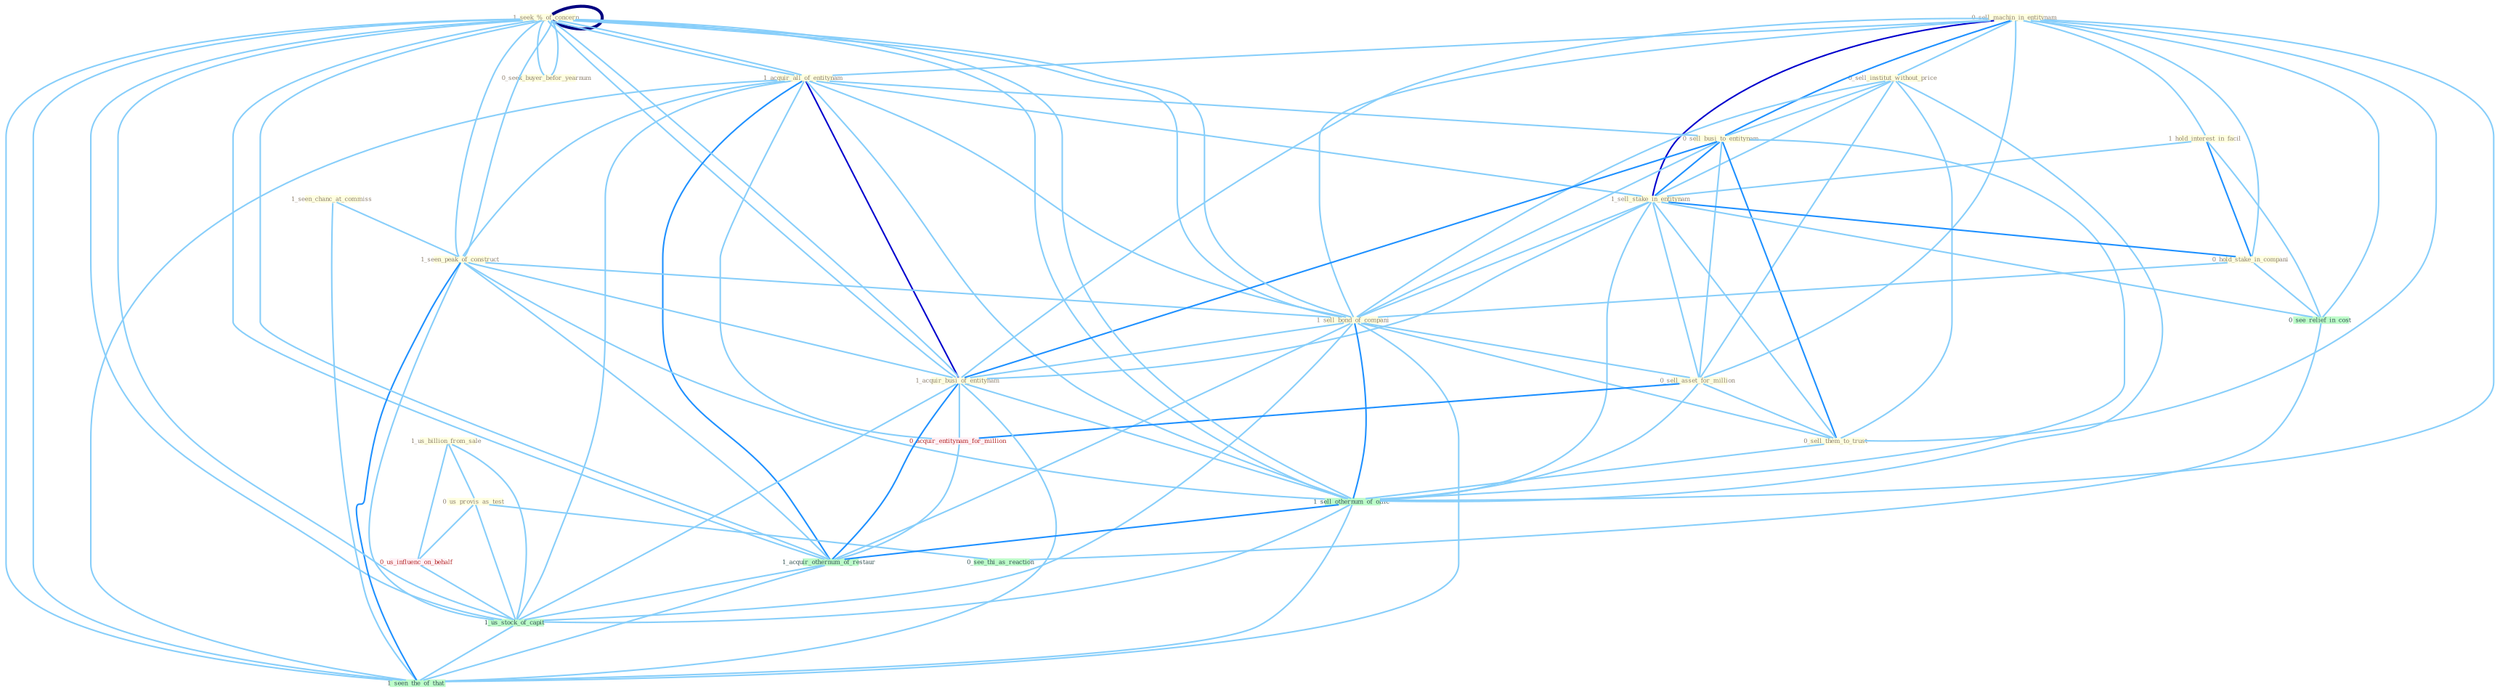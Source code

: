 Graph G{ 
    node
    [shape=polygon,style=filled,width=.5,height=.06,color="#BDFCC9",fixedsize=true,fontsize=4,
    fontcolor="#2f4f4f"];
    {node
    [color="#ffffe0", fontcolor="#8b7d6b"] "1_seek_%_of_concern " "0_sell_machin_in_entitynam " "1_acquir_all_of_entitynam " "0_seek_buyer_befor_yearnum " "1_seen_chanc_at_commiss " "0_sell_institut_without_price " "1_seen_peak_of_construct " "1_hold_interest_in_facil " "0_sell_busi_to_entitynam " "1_sell_stake_in_entitynam " "0_hold_stake_in_compani " "1_sell_bond_of_compani " "0_sell_asset_for_million " "1_us_billion_from_sale " "0_us_provis_as_test " "0_sell_them_to_trust " "1_acquir_busi_of_entitynam "}
{node [color="#fff0f5", fontcolor="#b22222"] "0_acquir_entitynam_for_million " "0_us_influenc_on_behalf "}
edge [color="#B0E2FF"];

	"1_seek_%_of_concern " -- "1_acquir_all_of_entitynam " [w="1", color="#87cefa" ];
	"1_seek_%_of_concern " -- "0_seek_buyer_befor_yearnum " [w="1", color="#87cefa" ];
	"1_seek_%_of_concern " -- "1_seen_peak_of_construct " [w="1", color="#87cefa" ];
	"1_seek_%_of_concern " -- "1_sell_bond_of_compani " [w="1", color="#87cefa" ];
	"1_seek_%_of_concern " -- "1_acquir_busi_of_entitynam " [w="1", color="#87cefa" ];
	"1_seek_%_of_concern " -- "1_sell_othernum_of_offic " [w="1", color="#87cefa" ];
	"1_seek_%_of_concern " -- "1_acquir_othernum_of_restaur " [w="1", color="#87cefa" ];
	"1_seek_%_of_concern " -- "1_us_stock_of_capit " [w="1", color="#87cefa" ];
	"1_seek_%_of_concern " -- "1_seek_%_of_concern " [w="4", style=bold, color="#000080", len=0.4];
	"1_seek_%_of_concern " -- "1_seen_the_of_that " [w="1", color="#87cefa" ];
	"0_sell_machin_in_entitynam " -- "1_acquir_all_of_entitynam " [w="1", color="#87cefa" ];
	"0_sell_machin_in_entitynam " -- "0_sell_institut_without_price " [w="1", color="#87cefa" ];
	"0_sell_machin_in_entitynam " -- "1_hold_interest_in_facil " [w="1", color="#87cefa" ];
	"0_sell_machin_in_entitynam " -- "0_sell_busi_to_entitynam " [w="2", color="#1e90ff" , len=0.8];
	"0_sell_machin_in_entitynam " -- "1_sell_stake_in_entitynam " [w="3", color="#0000cd" , len=0.6];
	"0_sell_machin_in_entitynam " -- "0_hold_stake_in_compani " [w="1", color="#87cefa" ];
	"0_sell_machin_in_entitynam " -- "1_sell_bond_of_compani " [w="1", color="#87cefa" ];
	"0_sell_machin_in_entitynam " -- "0_sell_asset_for_million " [w="1", color="#87cefa" ];
	"0_sell_machin_in_entitynam " -- "0_sell_them_to_trust " [w="1", color="#87cefa" ];
	"0_sell_machin_in_entitynam " -- "1_acquir_busi_of_entitynam " [w="1", color="#87cefa" ];
	"0_sell_machin_in_entitynam " -- "1_sell_othernum_of_offic " [w="1", color="#87cefa" ];
	"0_sell_machin_in_entitynam " -- "0_see_relief_in_cost " [w="1", color="#87cefa" ];
	"1_acquir_all_of_entitynam " -- "1_seen_peak_of_construct " [w="1", color="#87cefa" ];
	"1_acquir_all_of_entitynam " -- "0_sell_busi_to_entitynam " [w="1", color="#87cefa" ];
	"1_acquir_all_of_entitynam " -- "1_sell_stake_in_entitynam " [w="1", color="#87cefa" ];
	"1_acquir_all_of_entitynam " -- "1_sell_bond_of_compani " [w="1", color="#87cefa" ];
	"1_acquir_all_of_entitynam " -- "1_acquir_busi_of_entitynam " [w="3", color="#0000cd" , len=0.6];
	"1_acquir_all_of_entitynam " -- "0_acquir_entitynam_for_million " [w="1", color="#87cefa" ];
	"1_acquir_all_of_entitynam " -- "1_sell_othernum_of_offic " [w="1", color="#87cefa" ];
	"1_acquir_all_of_entitynam " -- "1_acquir_othernum_of_restaur " [w="2", color="#1e90ff" , len=0.8];
	"1_acquir_all_of_entitynam " -- "1_us_stock_of_capit " [w="1", color="#87cefa" ];
	"1_acquir_all_of_entitynam " -- "1_seek_%_of_concern " [w="1", color="#87cefa" ];
	"1_acquir_all_of_entitynam " -- "1_seen_the_of_that " [w="1", color="#87cefa" ];
	"0_seek_buyer_befor_yearnum " -- "1_seek_%_of_concern " [w="1", color="#87cefa" ];
	"1_seen_chanc_at_commiss " -- "1_seen_peak_of_construct " [w="1", color="#87cefa" ];
	"1_seen_chanc_at_commiss " -- "1_seen_the_of_that " [w="1", color="#87cefa" ];
	"0_sell_institut_without_price " -- "0_sell_busi_to_entitynam " [w="1", color="#87cefa" ];
	"0_sell_institut_without_price " -- "1_sell_stake_in_entitynam " [w="1", color="#87cefa" ];
	"0_sell_institut_without_price " -- "1_sell_bond_of_compani " [w="1", color="#87cefa" ];
	"0_sell_institut_without_price " -- "0_sell_asset_for_million " [w="1", color="#87cefa" ];
	"0_sell_institut_without_price " -- "0_sell_them_to_trust " [w="1", color="#87cefa" ];
	"0_sell_institut_without_price " -- "1_sell_othernum_of_offic " [w="1", color="#87cefa" ];
	"1_seen_peak_of_construct " -- "1_sell_bond_of_compani " [w="1", color="#87cefa" ];
	"1_seen_peak_of_construct " -- "1_acquir_busi_of_entitynam " [w="1", color="#87cefa" ];
	"1_seen_peak_of_construct " -- "1_sell_othernum_of_offic " [w="1", color="#87cefa" ];
	"1_seen_peak_of_construct " -- "1_acquir_othernum_of_restaur " [w="1", color="#87cefa" ];
	"1_seen_peak_of_construct " -- "1_us_stock_of_capit " [w="1", color="#87cefa" ];
	"1_seen_peak_of_construct " -- "1_seek_%_of_concern " [w="1", color="#87cefa" ];
	"1_seen_peak_of_construct " -- "1_seen_the_of_that " [w="2", color="#1e90ff" , len=0.8];
	"1_hold_interest_in_facil " -- "1_sell_stake_in_entitynam " [w="1", color="#87cefa" ];
	"1_hold_interest_in_facil " -- "0_hold_stake_in_compani " [w="2", color="#1e90ff" , len=0.8];
	"1_hold_interest_in_facil " -- "0_see_relief_in_cost " [w="1", color="#87cefa" ];
	"0_sell_busi_to_entitynam " -- "1_sell_stake_in_entitynam " [w="2", color="#1e90ff" , len=0.8];
	"0_sell_busi_to_entitynam " -- "1_sell_bond_of_compani " [w="1", color="#87cefa" ];
	"0_sell_busi_to_entitynam " -- "0_sell_asset_for_million " [w="1", color="#87cefa" ];
	"0_sell_busi_to_entitynam " -- "0_sell_them_to_trust " [w="2", color="#1e90ff" , len=0.8];
	"0_sell_busi_to_entitynam " -- "1_acquir_busi_of_entitynam " [w="2", color="#1e90ff" , len=0.8];
	"0_sell_busi_to_entitynam " -- "1_sell_othernum_of_offic " [w="1", color="#87cefa" ];
	"1_sell_stake_in_entitynam " -- "0_hold_stake_in_compani " [w="2", color="#1e90ff" , len=0.8];
	"1_sell_stake_in_entitynam " -- "1_sell_bond_of_compani " [w="1", color="#87cefa" ];
	"1_sell_stake_in_entitynam " -- "0_sell_asset_for_million " [w="1", color="#87cefa" ];
	"1_sell_stake_in_entitynam " -- "0_sell_them_to_trust " [w="1", color="#87cefa" ];
	"1_sell_stake_in_entitynam " -- "1_acquir_busi_of_entitynam " [w="1", color="#87cefa" ];
	"1_sell_stake_in_entitynam " -- "1_sell_othernum_of_offic " [w="1", color="#87cefa" ];
	"1_sell_stake_in_entitynam " -- "0_see_relief_in_cost " [w="1", color="#87cefa" ];
	"0_hold_stake_in_compani " -- "1_sell_bond_of_compani " [w="1", color="#87cefa" ];
	"0_hold_stake_in_compani " -- "0_see_relief_in_cost " [w="1", color="#87cefa" ];
	"1_sell_bond_of_compani " -- "0_sell_asset_for_million " [w="1", color="#87cefa" ];
	"1_sell_bond_of_compani " -- "0_sell_them_to_trust " [w="1", color="#87cefa" ];
	"1_sell_bond_of_compani " -- "1_acquir_busi_of_entitynam " [w="1", color="#87cefa" ];
	"1_sell_bond_of_compani " -- "1_sell_othernum_of_offic " [w="2", color="#1e90ff" , len=0.8];
	"1_sell_bond_of_compani " -- "1_acquir_othernum_of_restaur " [w="1", color="#87cefa" ];
	"1_sell_bond_of_compani " -- "1_us_stock_of_capit " [w="1", color="#87cefa" ];
	"1_sell_bond_of_compani " -- "1_seek_%_of_concern " [w="1", color="#87cefa" ];
	"1_sell_bond_of_compani " -- "1_seen_the_of_that " [w="1", color="#87cefa" ];
	"0_sell_asset_for_million " -- "0_sell_them_to_trust " [w="1", color="#87cefa" ];
	"0_sell_asset_for_million " -- "0_acquir_entitynam_for_million " [w="2", color="#1e90ff" , len=0.8];
	"0_sell_asset_for_million " -- "1_sell_othernum_of_offic " [w="1", color="#87cefa" ];
	"1_us_billion_from_sale " -- "0_us_provis_as_test " [w="1", color="#87cefa" ];
	"1_us_billion_from_sale " -- "0_us_influenc_on_behalf " [w="1", color="#87cefa" ];
	"1_us_billion_from_sale " -- "1_us_stock_of_capit " [w="1", color="#87cefa" ];
	"0_us_provis_as_test " -- "0_us_influenc_on_behalf " [w="1", color="#87cefa" ];
	"0_us_provis_as_test " -- "0_see_thi_as_reaction " [w="1", color="#87cefa" ];
	"0_us_provis_as_test " -- "1_us_stock_of_capit " [w="1", color="#87cefa" ];
	"0_sell_them_to_trust " -- "1_sell_othernum_of_offic " [w="1", color="#87cefa" ];
	"1_acquir_busi_of_entitynam " -- "0_acquir_entitynam_for_million " [w="1", color="#87cefa" ];
	"1_acquir_busi_of_entitynam " -- "1_sell_othernum_of_offic " [w="1", color="#87cefa" ];
	"1_acquir_busi_of_entitynam " -- "1_acquir_othernum_of_restaur " [w="2", color="#1e90ff" , len=0.8];
	"1_acquir_busi_of_entitynam " -- "1_us_stock_of_capit " [w="1", color="#87cefa" ];
	"1_acquir_busi_of_entitynam " -- "1_seek_%_of_concern " [w="1", color="#87cefa" ];
	"1_acquir_busi_of_entitynam " -- "1_seen_the_of_that " [w="1", color="#87cefa" ];
	"0_acquir_entitynam_for_million " -- "1_acquir_othernum_of_restaur " [w="1", color="#87cefa" ];
	"1_sell_othernum_of_offic " -- "1_acquir_othernum_of_restaur " [w="2", color="#1e90ff" , len=0.8];
	"1_sell_othernum_of_offic " -- "1_us_stock_of_capit " [w="1", color="#87cefa" ];
	"1_sell_othernum_of_offic " -- "1_seek_%_of_concern " [w="1", color="#87cefa" ];
	"1_sell_othernum_of_offic " -- "1_seen_the_of_that " [w="1", color="#87cefa" ];
	"0_us_influenc_on_behalf " -- "1_us_stock_of_capit " [w="1", color="#87cefa" ];
	"0_see_relief_in_cost " -- "0_see_thi_as_reaction " [w="1", color="#87cefa" ];
	"1_acquir_othernum_of_restaur " -- "1_us_stock_of_capit " [w="1", color="#87cefa" ];
	"1_acquir_othernum_of_restaur " -- "1_seek_%_of_concern " [w="1", color="#87cefa" ];
	"1_acquir_othernum_of_restaur " -- "1_seen_the_of_that " [w="1", color="#87cefa" ];
	"1_us_stock_of_capit " -- "1_seek_%_of_concern " [w="1", color="#87cefa" ];
	"1_us_stock_of_capit " -- "1_seen_the_of_that " [w="1", color="#87cefa" ];
	"1_seek_%_of_concern " -- "1_seen_the_of_that " [w="1", color="#87cefa" ];
}